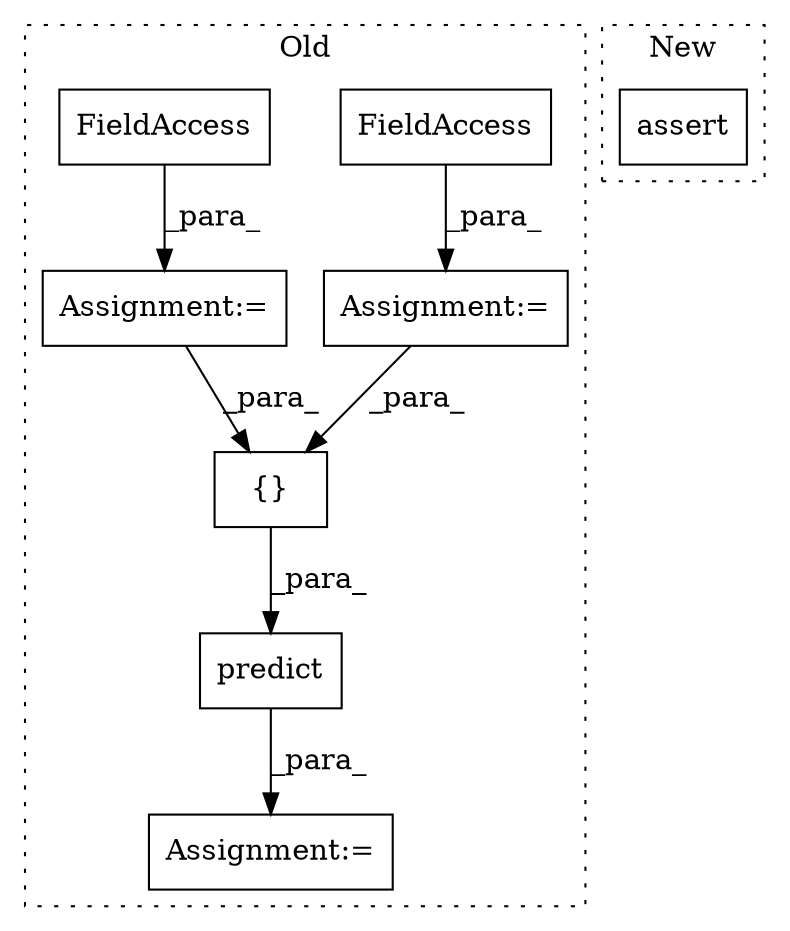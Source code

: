 digraph G {
subgraph cluster0 {
1 [label="predict" a="32" s="12043,12065" l="8,1" shape="box"];
3 [label="Assignment:=" a="7" s="12036" l="1" shape="box"];
4 [label="Assignment:=" a="7" s="11995" l="1" shape="box"];
5 [label="{}" a="4" s="12060,12064" l="1,1" shape="box"];
6 [label="FieldAccess" a="22" s="11996" l="12" shape="box"];
7 [label="Assignment:=" a="7" s="12015" l="1" shape="box"];
8 [label="FieldAccess" a="22" s="12016" l="8" shape="box"];
label = "Old";
style="dotted";
}
subgraph cluster1 {
2 [label="assert" a="6" s="13002" l="7" shape="box"];
label = "New";
style="dotted";
}
1 -> 3 [label="_para_"];
4 -> 5 [label="_para_"];
5 -> 1 [label="_para_"];
6 -> 4 [label="_para_"];
7 -> 5 [label="_para_"];
8 -> 7 [label="_para_"];
}